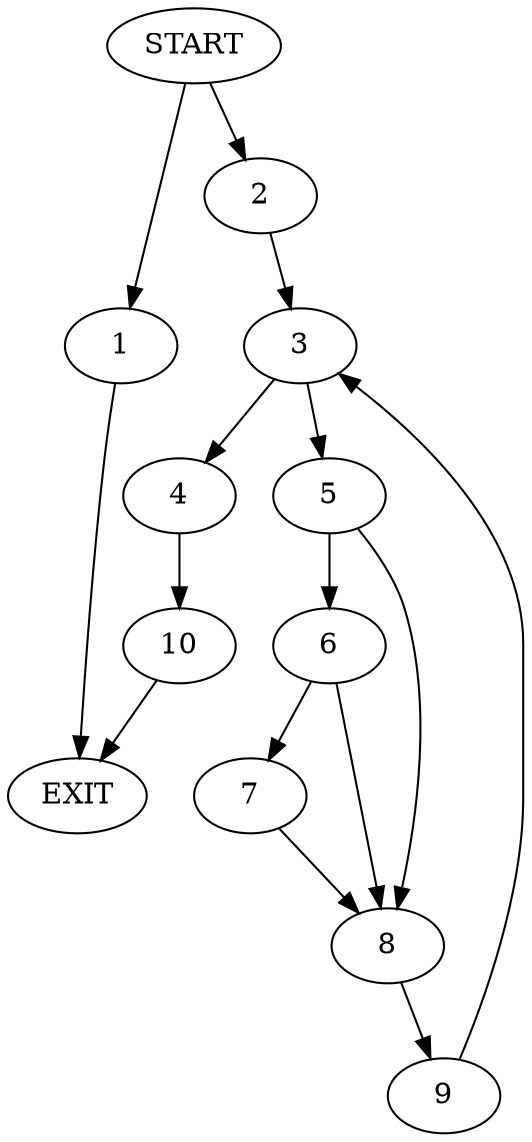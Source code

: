 digraph { 
0 [label="START"];
1;
2;
3;
4;
5;
6;
7;
8;
9;
10;
11[label="EXIT"];
0 -> 2;
0 -> 1;
1 -> 11;
2 -> 3;
3 -> 5;
3 -> 4;
4 -> 10;
5 -> 6;
5 -> 8;
6 -> 8;
6 -> 7;
7 -> 8;
8 -> 9;
9 -> 3;
10 -> 11;
}